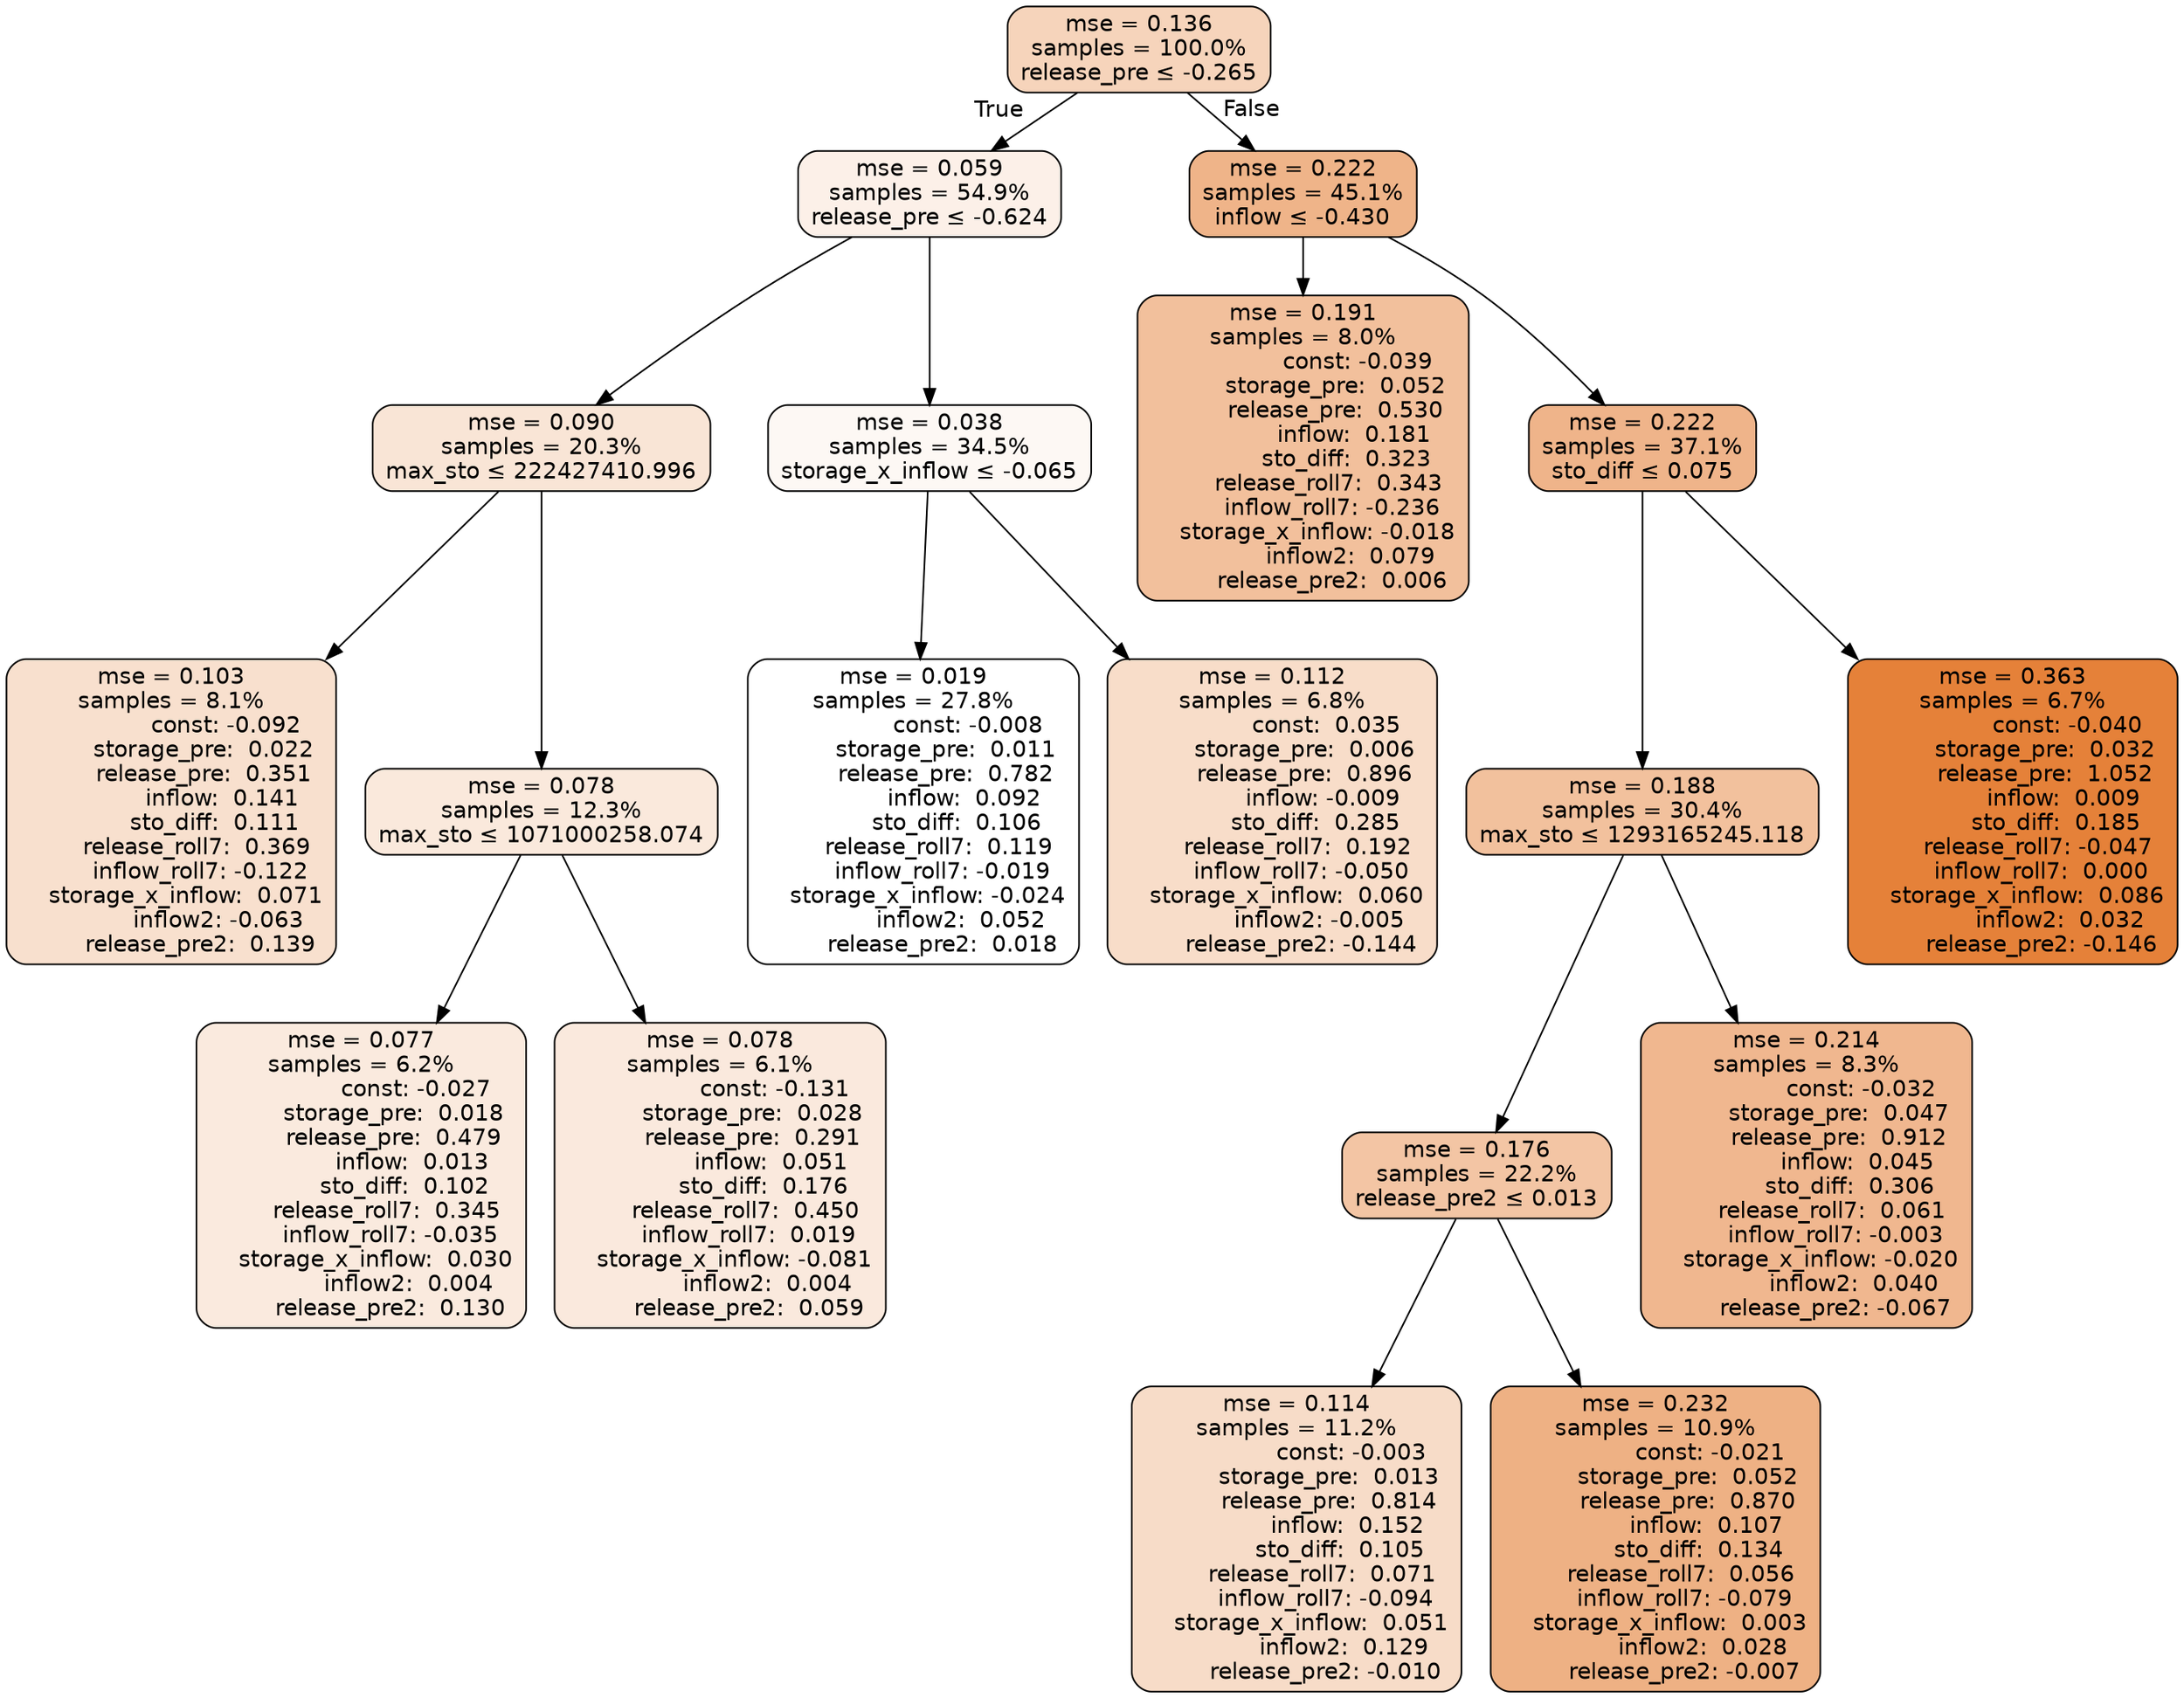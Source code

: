 digraph tree {
bgcolor="transparent"
node [shape=rectangle, style="filled, rounded", color="black", fontname=helvetica] ;
edge [fontname=helvetica] ;
	"0" [label="mse = 0.136
samples = 100.0%
release_pre &le; -0.265", fillcolor="#f6d4bb"]
	"1" [label="mse = 0.059
samples = 54.9%
release_pre &le; -0.624", fillcolor="#fcf0e8"]
	"2" [label="mse = 0.090
samples = 20.3%
max_sto &le; 222427410.996", fillcolor="#f9e5d6"]
	"3" [label="mse = 0.103
samples = 8.1%
               const: -0.092
         storage_pre:  0.022
         release_pre:  0.351
              inflow:  0.141
            sto_diff:  0.111
       release_roll7:  0.369
        inflow_roll7: -0.122
    storage_x_inflow:  0.071
             inflow2: -0.063
        release_pre2:  0.139", fillcolor="#f8e0ce"]
	"4" [label="mse = 0.078
samples = 12.3%
max_sto &le; 1071000258.074", fillcolor="#fae9dc"]
	"5" [label="mse = 0.077
samples = 6.2%
               const: -0.027
         storage_pre:  0.018
         release_pre:  0.479
              inflow:  0.013
            sto_diff:  0.102
       release_roll7:  0.345
        inflow_roll7: -0.035
    storage_x_inflow:  0.030
             inflow2:  0.004
        release_pre2:  0.130", fillcolor="#faeade"]
	"6" [label="mse = 0.078
samples = 6.1%
               const: -0.131
         storage_pre:  0.028
         release_pre:  0.291
              inflow:  0.051
            sto_diff:  0.176
       release_roll7:  0.450
        inflow_roll7:  0.019
    storage_x_inflow: -0.081
             inflow2:  0.004
        release_pre2:  0.059", fillcolor="#fae9dd"]
	"7" [label="mse = 0.038
samples = 34.5%
storage_x_inflow &le; -0.065", fillcolor="#fdf8f4"]
	"8" [label="mse = 0.019
samples = 27.8%
               const: -0.008
         storage_pre:  0.011
         release_pre:  0.782
              inflow:  0.092
            sto_diff:  0.106
       release_roll7:  0.119
        inflow_roll7: -0.019
    storage_x_inflow: -0.024
             inflow2:  0.052
        release_pre2:  0.018", fillcolor="#ffffff"]
	"9" [label="mse = 0.112
samples = 6.8%
               const:  0.035
         storage_pre:  0.006
         release_pre:  0.896
              inflow: -0.009
            sto_diff:  0.285
       release_roll7:  0.192
        inflow_roll7: -0.050
    storage_x_inflow:  0.060
             inflow2: -0.005
        release_pre2: -0.144", fillcolor="#f8ddc9"]
	"10" [label="mse = 0.222
samples = 45.1%
inflow &le; -0.430", fillcolor="#efb489"]
	"11" [label="mse = 0.191
samples = 8.0%
               const: -0.039
         storage_pre:  0.052
         release_pre:  0.530
              inflow:  0.181
            sto_diff:  0.323
       release_roll7:  0.343
        inflow_roll7: -0.236
    storage_x_inflow: -0.018
             inflow2:  0.079
        release_pre2:  0.006", fillcolor="#f2c09c"]
	"12" [label="mse = 0.222
samples = 37.1%
sto_diff &le; 0.075", fillcolor="#efb48a"]
	"13" [label="mse = 0.188
samples = 30.4%
max_sto &le; 1293165245.118", fillcolor="#f2c19d"]
	"14" [label="mse = 0.176
samples = 22.2%
release_pre2 &le; 0.013", fillcolor="#f3c5a4"]
	"15" [label="mse = 0.114
samples = 11.2%
               const: -0.003
         storage_pre:  0.013
         release_pre:  0.814
              inflow:  0.152
            sto_diff:  0.105
       release_roll7:  0.071
        inflow_roll7: -0.094
    storage_x_inflow:  0.051
             inflow2:  0.129
        release_pre2: -0.010", fillcolor="#f7dcc8"]
	"16" [label="mse = 0.232
samples = 10.9%
               const: -0.021
         storage_pre:  0.052
         release_pre:  0.870
              inflow:  0.107
            sto_diff:  0.134
       release_roll7:  0.056
        inflow_roll7: -0.079
    storage_x_inflow:  0.003
             inflow2:  0.028
        release_pre2: -0.007", fillcolor="#eeb184"]
	"17" [label="mse = 0.214
samples = 8.3%
               const: -0.032
         storage_pre:  0.047
         release_pre:  0.912
              inflow:  0.045
            sto_diff:  0.306
       release_roll7:  0.061
        inflow_roll7: -0.003
    storage_x_inflow: -0.020
             inflow2:  0.040
        release_pre2: -0.067", fillcolor="#f0b78f"]
	"18" [label="mse = 0.363
samples = 6.7%
               const: -0.040
         storage_pre:  0.032
         release_pre:  1.052
              inflow:  0.009
            sto_diff:  0.185
       release_roll7: -0.047
        inflow_roll7:  0.000
    storage_x_inflow:  0.086
             inflow2:  0.032
        release_pre2: -0.146", fillcolor="#e58139"]

	"0" -> "1" [labeldistance=2.5, labelangle=45, headlabel="True"]
	"1" -> "2"
	"2" -> "3"
	"2" -> "4"
	"4" -> "5"
	"4" -> "6"
	"1" -> "7"
	"7" -> "8"
	"7" -> "9"
	"0" -> "10" [labeldistance=2.5, labelangle=-45, headlabel="False"]
	"10" -> "11"
	"10" -> "12"
	"12" -> "13"
	"13" -> "14"
	"14" -> "15"
	"14" -> "16"
	"13" -> "17"
	"12" -> "18"
}
